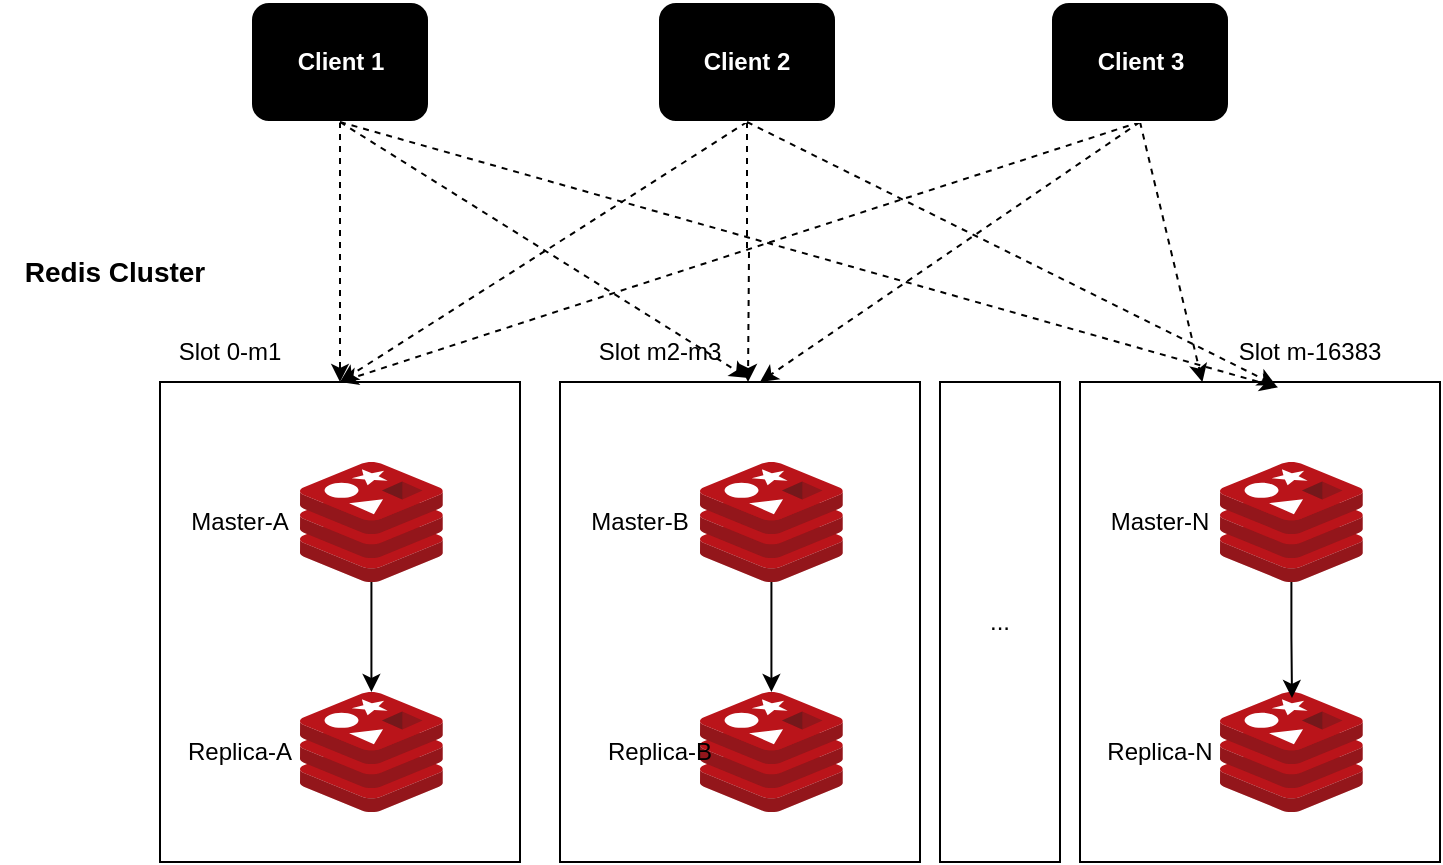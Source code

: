 <mxfile version="26.1.3">
  <diagram name="第 1 页" id="S6oLFyDK09IUJYJYNc0d">
    <mxGraphModel dx="1195" dy="694" grid="1" gridSize="10" guides="1" tooltips="1" connect="1" arrows="1" fold="1" page="1" pageScale="1" pageWidth="827" pageHeight="1169" math="0" shadow="0">
      <root>
        <mxCell id="0" />
        <mxCell id="1" parent="0" />
        <mxCell id="PF7ncsUSyslSpBPPcUuv-26" value="" style="rounded=0;whiteSpace=wrap;html=1;" parent="1" vertex="1">
          <mxGeometry x="580" y="340" width="180" height="240" as="geometry" />
        </mxCell>
        <mxCell id="PF7ncsUSyslSpBPPcUuv-25" value="" style="rounded=0;whiteSpace=wrap;html=1;" parent="1" vertex="1">
          <mxGeometry x="320" y="340" width="180" height="240" as="geometry" />
        </mxCell>
        <mxCell id="PF7ncsUSyslSpBPPcUuv-24" value="" style="rounded=0;whiteSpace=wrap;html=1;" parent="1" vertex="1">
          <mxGeometry x="120" y="340" width="180" height="240" as="geometry" />
        </mxCell>
        <mxCell id="PF7ncsUSyslSpBPPcUuv-15" style="edgeStyle=orthogonalEdgeStyle;rounded=0;orthogonalLoop=1;jettySize=auto;html=1;" parent="1" source="PF7ncsUSyslSpBPPcUuv-3" target="PF7ncsUSyslSpBPPcUuv-12" edge="1">
          <mxGeometry relative="1" as="geometry" />
        </mxCell>
        <mxCell id="PF7ncsUSyslSpBPPcUuv-3" value="" style="image;sketch=0;aspect=fixed;html=1;points=[];align=center;fontSize=12;image=img/lib/mscae/Cache_Redis_Product.svg;" parent="1" vertex="1">
          <mxGeometry x="190" y="380" width="71.42" height="60" as="geometry" />
        </mxCell>
        <mxCell id="PF7ncsUSyslSpBPPcUuv-16" style="edgeStyle=orthogonalEdgeStyle;rounded=0;orthogonalLoop=1;jettySize=auto;html=1;" parent="1" source="PF7ncsUSyslSpBPPcUuv-10" target="PF7ncsUSyslSpBPPcUuv-13" edge="1">
          <mxGeometry relative="1" as="geometry" />
        </mxCell>
        <mxCell id="PF7ncsUSyslSpBPPcUuv-10" value="" style="image;sketch=0;aspect=fixed;html=1;points=[];align=center;fontSize=12;image=img/lib/mscae/Cache_Redis_Product.svg;" parent="1" vertex="1">
          <mxGeometry x="390" y="380" width="71.42" height="60" as="geometry" />
        </mxCell>
        <mxCell id="PF7ncsUSyslSpBPPcUuv-11" value="" style="image;sketch=0;aspect=fixed;html=1;points=[];align=center;fontSize=12;image=img/lib/mscae/Cache_Redis_Product.svg;" parent="1" vertex="1">
          <mxGeometry x="650" y="380" width="71.42" height="60" as="geometry" />
        </mxCell>
        <mxCell id="PF7ncsUSyslSpBPPcUuv-12" value="" style="image;sketch=0;aspect=fixed;html=1;points=[];align=center;fontSize=12;image=img/lib/mscae/Cache_Redis_Product.svg;" parent="1" vertex="1">
          <mxGeometry x="190" y="495" width="71.42" height="60" as="geometry" />
        </mxCell>
        <mxCell id="PF7ncsUSyslSpBPPcUuv-13" value="" style="image;sketch=0;aspect=fixed;html=1;points=[];align=center;fontSize=12;image=img/lib/mscae/Cache_Redis_Product.svg;" parent="1" vertex="1">
          <mxGeometry x="390" y="495" width="71.42" height="60" as="geometry" />
        </mxCell>
        <mxCell id="PF7ncsUSyslSpBPPcUuv-14" value="" style="image;sketch=0;aspect=fixed;html=1;points=[];align=center;fontSize=12;image=img/lib/mscae/Cache_Redis_Product.svg;" parent="1" vertex="1">
          <mxGeometry x="650" y="495" width="71.42" height="60" as="geometry" />
        </mxCell>
        <mxCell id="PF7ncsUSyslSpBPPcUuv-17" style="edgeStyle=orthogonalEdgeStyle;rounded=0;orthogonalLoop=1;jettySize=auto;html=1;entryX=0.504;entryY=0.05;entryDx=0;entryDy=0;entryPerimeter=0;" parent="1" source="PF7ncsUSyslSpBPPcUuv-11" target="PF7ncsUSyslSpBPPcUuv-14" edge="1">
          <mxGeometry relative="1" as="geometry" />
        </mxCell>
        <mxCell id="PF7ncsUSyslSpBPPcUuv-18" value="Master-A" style="text;html=1;align=center;verticalAlign=middle;whiteSpace=wrap;rounded=0;" parent="1" vertex="1">
          <mxGeometry x="130" y="395" width="60" height="30" as="geometry" />
        </mxCell>
        <mxCell id="PF7ncsUSyslSpBPPcUuv-22" value="Master-B" style="text;html=1;align=center;verticalAlign=middle;whiteSpace=wrap;rounded=0;" parent="1" vertex="1">
          <mxGeometry x="330" y="395" width="60" height="30" as="geometry" />
        </mxCell>
        <mxCell id="PF7ncsUSyslSpBPPcUuv-23" value="Master-N" style="text;html=1;align=center;verticalAlign=middle;whiteSpace=wrap;rounded=0;" parent="1" vertex="1">
          <mxGeometry x="590" y="395" width="60" height="30" as="geometry" />
        </mxCell>
        <mxCell id="PF7ncsUSyslSpBPPcUuv-27" value="Replica-A" style="text;html=1;align=center;verticalAlign=middle;whiteSpace=wrap;rounded=0;" parent="1" vertex="1">
          <mxGeometry x="130" y="510" width="60" height="30" as="geometry" />
        </mxCell>
        <mxCell id="PF7ncsUSyslSpBPPcUuv-28" value="Replica-B" style="text;html=1;align=center;verticalAlign=middle;whiteSpace=wrap;rounded=0;" parent="1" vertex="1">
          <mxGeometry x="340" y="510" width="60" height="30" as="geometry" />
        </mxCell>
        <mxCell id="PF7ncsUSyslSpBPPcUuv-29" value="Replica-N" style="text;html=1;align=center;verticalAlign=middle;whiteSpace=wrap;rounded=0;" parent="1" vertex="1">
          <mxGeometry x="590" y="510" width="60" height="30" as="geometry" />
        </mxCell>
        <mxCell id="PF7ncsUSyslSpBPPcUuv-30" value="Slot 0-m1" style="text;html=1;align=center;verticalAlign=middle;whiteSpace=wrap;rounded=0;" parent="1" vertex="1">
          <mxGeometry x="120" y="310" width="70" height="30" as="geometry" />
        </mxCell>
        <mxCell id="PF7ncsUSyslSpBPPcUuv-31" value="Slot m2-m3" style="text;html=1;align=center;verticalAlign=middle;whiteSpace=wrap;rounded=0;" parent="1" vertex="1">
          <mxGeometry x="320" y="310" width="100" height="30" as="geometry" />
        </mxCell>
        <mxCell id="PF7ncsUSyslSpBPPcUuv-32" value="Slot m-16383" style="text;html=1;align=center;verticalAlign=middle;whiteSpace=wrap;rounded=0;" parent="1" vertex="1">
          <mxGeometry x="640" y="310" width="110" height="30" as="geometry" />
        </mxCell>
        <mxCell id="PF7ncsUSyslSpBPPcUuv-38" style="edgeStyle=orthogonalEdgeStyle;rounded=0;orthogonalLoop=1;jettySize=auto;html=1;exitX=0.5;exitY=1;exitDx=0;exitDy=0;entryX=0.5;entryY=0;entryDx=0;entryDy=0;dashed=1;" parent="1" source="PF7ncsUSyslSpBPPcUuv-34" target="PF7ncsUSyslSpBPPcUuv-24" edge="1">
          <mxGeometry relative="1" as="geometry" />
        </mxCell>
        <mxCell id="PF7ncsUSyslSpBPPcUuv-34" value="Client 1" style="rounded=1;whiteSpace=wrap;html=1;fontStyle=1;fillColor=#000000;strokeColor=#FFFFFF;fontColor=#FFFFFF;" parent="1" vertex="1">
          <mxGeometry x="165.5" y="150" width="89" height="60" as="geometry" />
        </mxCell>
        <mxCell id="PF7ncsUSyslSpBPPcUuv-41" style="rounded=0;orthogonalLoop=1;jettySize=auto;html=1;exitX=0.5;exitY=1;exitDx=0;exitDy=0;entryX=0.5;entryY=0;entryDx=0;entryDy=0;dashed=1;" parent="1" source="PF7ncsUSyslSpBPPcUuv-35" target="PF7ncsUSyslSpBPPcUuv-24" edge="1">
          <mxGeometry relative="1" as="geometry" />
        </mxCell>
        <mxCell id="PF7ncsUSyslSpBPPcUuv-42" style="edgeStyle=orthogonalEdgeStyle;rounded=0;orthogonalLoop=1;jettySize=auto;html=1;exitX=0.5;exitY=1;exitDx=0;exitDy=0;dashed=1;" parent="1" source="PF7ncsUSyslSpBPPcUuv-35" edge="1">
          <mxGeometry relative="1" as="geometry">
            <mxPoint x="414" y="340" as="targetPoint" />
          </mxGeometry>
        </mxCell>
        <mxCell id="PF7ncsUSyslSpBPPcUuv-35" value="Client 2" style="rounded=1;whiteSpace=wrap;html=1;fontStyle=1;fillColor=#000000;strokeColor=#FFFFFF;fontColor=#FFFFFF;" parent="1" vertex="1">
          <mxGeometry x="369" y="150" width="89" height="60" as="geometry" />
        </mxCell>
        <mxCell id="PF7ncsUSyslSpBPPcUuv-44" style="rounded=0;orthogonalLoop=1;jettySize=auto;html=1;exitX=0.5;exitY=1;exitDx=0;exitDy=0;entryX=0.5;entryY=0;entryDx=0;entryDy=0;dashed=1;" parent="1" source="PF7ncsUSyslSpBPPcUuv-36" target="PF7ncsUSyslSpBPPcUuv-24" edge="1">
          <mxGeometry relative="1" as="geometry" />
        </mxCell>
        <mxCell id="PF7ncsUSyslSpBPPcUuv-45" style="rounded=0;orthogonalLoop=1;jettySize=auto;html=1;exitX=0.5;exitY=1;exitDx=0;exitDy=0;entryX=1;entryY=1;entryDx=0;entryDy=0;dashed=1;" parent="1" source="PF7ncsUSyslSpBPPcUuv-36" target="PF7ncsUSyslSpBPPcUuv-31" edge="1">
          <mxGeometry relative="1" as="geometry" />
        </mxCell>
        <mxCell id="PF7ncsUSyslSpBPPcUuv-46" style="rounded=0;orthogonalLoop=1;jettySize=auto;html=1;exitX=0.5;exitY=1;exitDx=0;exitDy=0;dashed=1;" parent="1" source="PF7ncsUSyslSpBPPcUuv-36" target="PF7ncsUSyslSpBPPcUuv-26" edge="1">
          <mxGeometry relative="1" as="geometry" />
        </mxCell>
        <mxCell id="PF7ncsUSyslSpBPPcUuv-36" value="Client 3" style="rounded=1;whiteSpace=wrap;html=1;fontStyle=1;fillColor=#000000;strokeColor=#FFFFFF;fontColor=#FFFFFF;" parent="1" vertex="1">
          <mxGeometry x="565.5" y="150" width="89" height="60" as="geometry" />
        </mxCell>
        <mxCell id="PF7ncsUSyslSpBPPcUuv-39" style="rounded=0;orthogonalLoop=1;jettySize=auto;html=1;exitX=0.5;exitY=1;exitDx=0;exitDy=0;entryX=0.94;entryY=0.933;entryDx=0;entryDy=0;entryPerimeter=0;dashed=1;" parent="1" source="PF7ncsUSyslSpBPPcUuv-34" target="PF7ncsUSyslSpBPPcUuv-31" edge="1">
          <mxGeometry relative="1" as="geometry" />
        </mxCell>
        <mxCell id="PF7ncsUSyslSpBPPcUuv-40" style="rounded=0;orthogonalLoop=1;jettySize=auto;html=1;exitX=0.5;exitY=1;exitDx=0;exitDy=0;entryX=0.55;entryY=0.011;entryDx=0;entryDy=0;entryPerimeter=0;dashed=1;" parent="1" source="PF7ncsUSyslSpBPPcUuv-34" target="PF7ncsUSyslSpBPPcUuv-26" edge="1">
          <mxGeometry relative="1" as="geometry" />
        </mxCell>
        <mxCell id="PF7ncsUSyslSpBPPcUuv-43" style="rounded=0;orthogonalLoop=1;jettySize=auto;html=1;exitX=0.5;exitY=1;exitDx=0;exitDy=0;entryX=0.544;entryY=0.007;entryDx=0;entryDy=0;entryPerimeter=0;dashed=1;" parent="1" source="PF7ncsUSyslSpBPPcUuv-35" target="PF7ncsUSyslSpBPPcUuv-26" edge="1">
          <mxGeometry relative="1" as="geometry" />
        </mxCell>
        <mxCell id="bwE3h9Y_H4zL6l7523vv-4" value="Redis Cluster" style="text;html=1;align=center;verticalAlign=middle;whiteSpace=wrap;rounded=0;fontStyle=1;fontSize=14;" vertex="1" parent="1">
          <mxGeometry x="40" y="270" width="114.5" height="30" as="geometry" />
        </mxCell>
        <mxCell id="bwE3h9Y_H4zL6l7523vv-9" value="..." style="rounded=0;whiteSpace=wrap;html=1;" vertex="1" parent="1">
          <mxGeometry x="510" y="340" width="60" height="240" as="geometry" />
        </mxCell>
      </root>
    </mxGraphModel>
  </diagram>
</mxfile>
